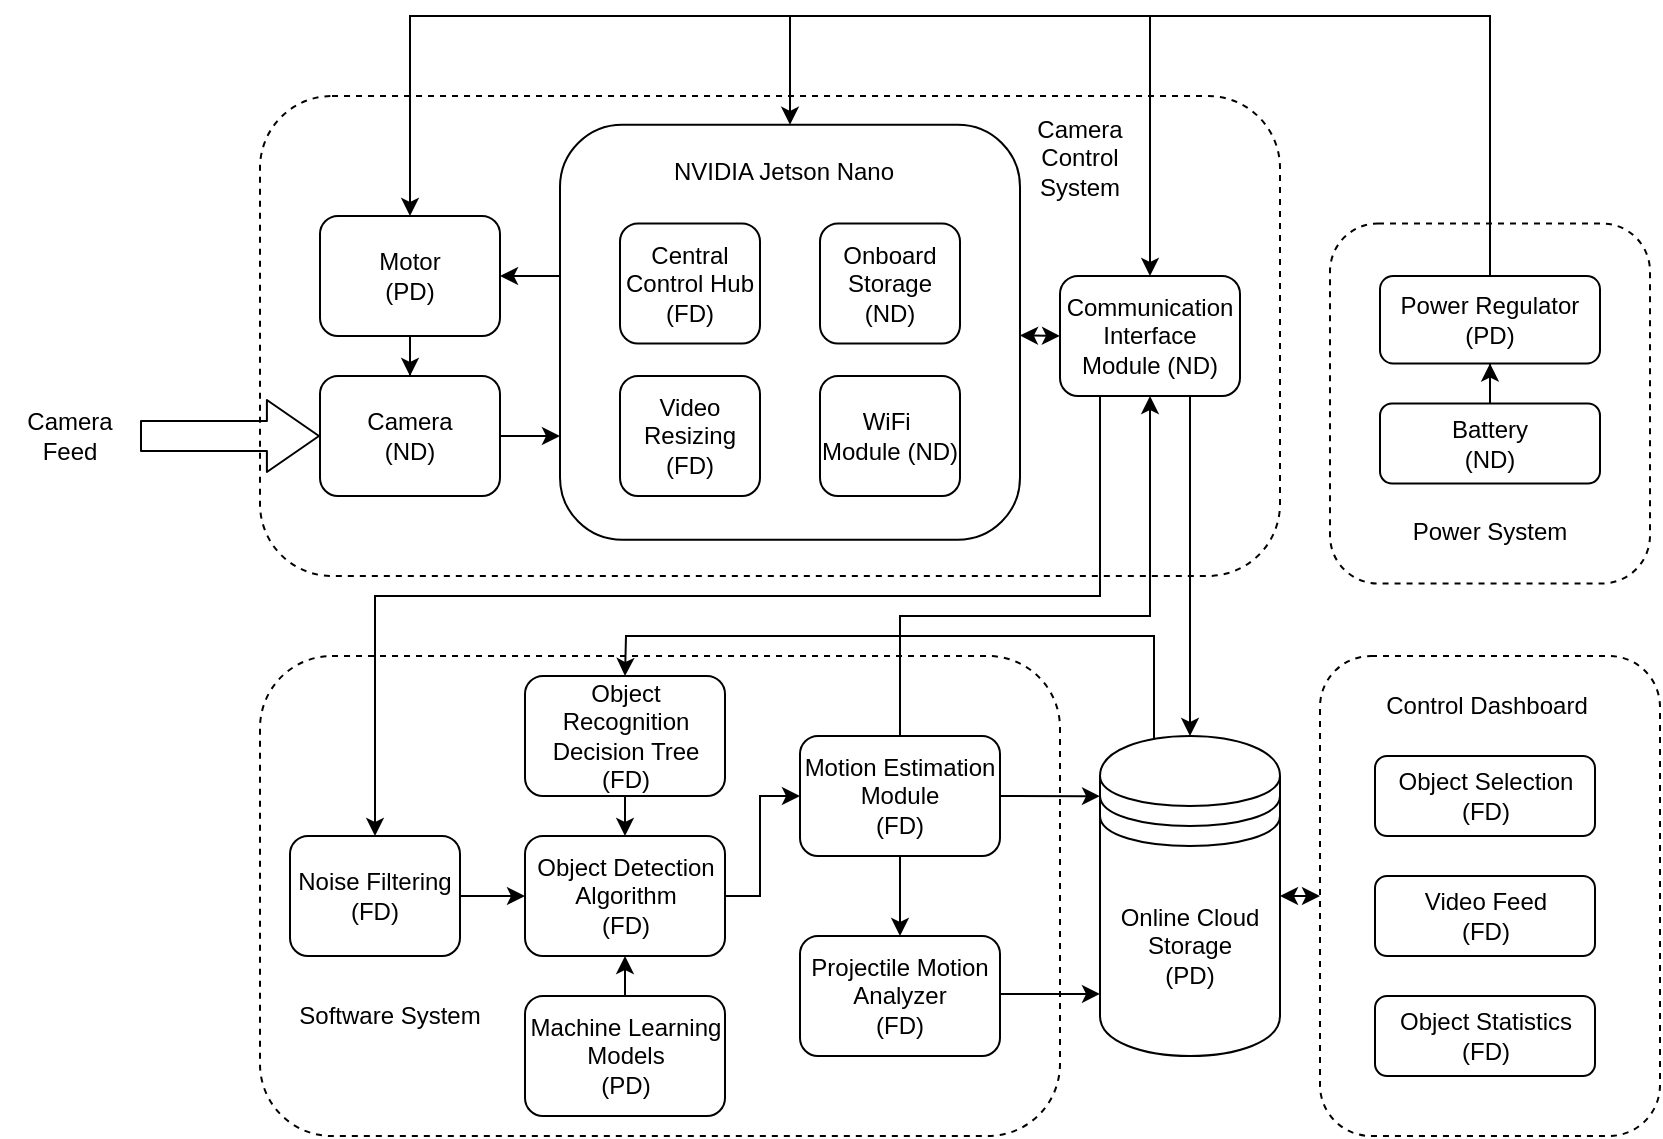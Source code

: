 <mxfile version="13.4.1" type="device"><diagram id="UUUPEostot-ShDx1aIZf" name="Page-1"><mxGraphModel dx="1424" dy="774" grid="1" gridSize="10" guides="1" tooltips="1" connect="1" arrows="1" fold="1" page="1" pageScale="1" pageWidth="1100" pageHeight="850" math="0" shadow="0"><root><mxCell id="0"/><mxCell id="1" parent="0"/><mxCell id="x-k2czc8gGBnCe0kbk4--4" value="" style="rounded=1;whiteSpace=wrap;html=1;dashed=1;" parent="1" vertex="1"><mxGeometry x="170" y="120" width="510" height="240" as="geometry"/></mxCell><mxCell id="r6ttgjGPFbFn-3_FlTWy-14" style="edgeStyle=orthogonalEdgeStyle;rounded=0;orthogonalLoop=1;jettySize=auto;html=1;entryX=1;entryY=0.5;entryDx=0;entryDy=0;" parent="1" source="r6ttgjGPFbFn-3_FlTWy-2" target="x-k2czc8gGBnCe0kbk4--14" edge="1"><mxGeometry relative="1" as="geometry"><Array as="points"><mxPoint x="350" y="210"/><mxPoint x="350" y="210"/></Array></mxGeometry></mxCell><mxCell id="r6ttgjGPFbFn-3_FlTWy-2" value="" style="rounded=1;whiteSpace=wrap;html=1;" parent="1" vertex="1"><mxGeometry x="320" y="134.38" width="230" height="207.5" as="geometry"/></mxCell><mxCell id="x-k2czc8gGBnCe0kbk4--5" value="" style="rounded=1;whiteSpace=wrap;html=1;dashed=1;" parent="1" vertex="1"><mxGeometry x="170" y="400" width="400" height="240" as="geometry"/></mxCell><mxCell id="x-k2czc8gGBnCe0kbk4--35" value="" style="rounded=1;whiteSpace=wrap;html=1;dashed=1;" parent="1" vertex="1"><mxGeometry x="700" y="400" width="170" height="240" as="geometry"/></mxCell><mxCell id="x-k2czc8gGBnCe0kbk4--9" value="&lt;div&gt;Camera Control System&lt;/div&gt;&lt;div&gt;&lt;br&gt;&lt;/div&gt;" style="text;html=1;strokeColor=none;fillColor=none;align=center;verticalAlign=middle;whiteSpace=wrap;rounded=0;" parent="1" vertex="1"><mxGeometry x="540" y="148.13" width="80" height="20" as="geometry"/></mxCell><mxCell id="r6ttgjGPFbFn-3_FlTWy-16" style="edgeStyle=orthogonalEdgeStyle;rounded=0;orthogonalLoop=1;jettySize=auto;html=1;" parent="1" source="x-k2czc8gGBnCe0kbk4--10" target="r6ttgjGPFbFn-3_FlTWy-2" edge="1"><mxGeometry relative="1" as="geometry"><Array as="points"><mxPoint x="330" y="290"/><mxPoint x="330" y="290"/></Array></mxGeometry></mxCell><mxCell id="x-k2czc8gGBnCe0kbk4--10" value="&lt;div&gt;Camera&lt;/div&gt;&lt;div&gt;(ND)&lt;br&gt;&lt;/div&gt;" style="rounded=1;whiteSpace=wrap;html=1;" parent="1" vertex="1"><mxGeometry x="200" y="260" width="90" height="60" as="geometry"/></mxCell><mxCell id="x-k2czc8gGBnCe0kbk4--11" value="" style="shape=flexArrow;endArrow=classic;html=1;width=15;endSize=8.35;entryX=0;entryY=0.5;entryDx=0;entryDy=0;" parent="1" target="x-k2czc8gGBnCe0kbk4--10" edge="1"><mxGeometry width="50" height="50" relative="1" as="geometry"><mxPoint x="110" y="290" as="sourcePoint"/><mxPoint x="80" y="80" as="targetPoint"/></mxGeometry></mxCell><mxCell id="x-k2czc8gGBnCe0kbk4--13" value="Camera Feed" style="text;html=1;strokeColor=none;fillColor=none;align=center;verticalAlign=middle;whiteSpace=wrap;rounded=0;" parent="1" vertex="1"><mxGeometry x="40" y="280" width="70" height="20" as="geometry"/></mxCell><mxCell id="r6ttgjGPFbFn-3_FlTWy-24" style="edgeStyle=orthogonalEdgeStyle;rounded=0;orthogonalLoop=1;jettySize=auto;html=1;entryX=0.5;entryY=0;entryDx=0;entryDy=0;" parent="1" source="x-k2czc8gGBnCe0kbk4--14" target="x-k2czc8gGBnCe0kbk4--10" edge="1"><mxGeometry relative="1" as="geometry"/></mxCell><mxCell id="x-k2czc8gGBnCe0kbk4--14" value="&lt;div&gt;Motor&lt;/div&gt;&lt;div&gt;(PD)&lt;br&gt;&lt;/div&gt;" style="rounded=1;whiteSpace=wrap;html=1;" parent="1" vertex="1"><mxGeometry x="200" y="180" width="90" height="60" as="geometry"/></mxCell><mxCell id="x-k2czc8gGBnCe0kbk4--17" value="&lt;div&gt;Video Resizing&lt;/div&gt;&lt;div&gt;(FD)&lt;br&gt;&lt;/div&gt;" style="rounded=1;whiteSpace=wrap;html=1;" parent="1" vertex="1"><mxGeometry x="350" y="260" width="70" height="60" as="geometry"/></mxCell><mxCell id="x-k2czc8gGBnCe0kbk4--25" value="&lt;div&gt;Central Control Hub&lt;/div&gt;&lt;div&gt;(FD)&lt;br&gt;&lt;/div&gt;" style="rounded=1;whiteSpace=wrap;html=1;" parent="1" vertex="1"><mxGeometry x="350" y="183.75" width="70" height="60" as="geometry"/></mxCell><mxCell id="r6ttgjGPFbFn-3_FlTWy-27" style="edgeStyle=orthogonalEdgeStyle;rounded=0;orthogonalLoop=1;jettySize=auto;html=1;entryX=0.5;entryY=0;entryDx=0;entryDy=0;startArrow=none;startFill=0;" parent="1" source="x-k2czc8gGBnCe0kbk4--39" target="x-k2czc8gGBnCe0kbk4--37" edge="1"><mxGeometry relative="1" as="geometry"><mxPoint x="615" y="380" as="targetPoint"/><Array as="points"><mxPoint x="590" y="370"/><mxPoint x="228" y="370"/></Array></mxGeometry></mxCell><mxCell id="x-k2czc8gGBnCe0kbk4--39" value="Communication Interface Module (ND)" style="rounded=1;whiteSpace=wrap;html=1;" parent="1" vertex="1"><mxGeometry x="570" y="210" width="90" height="60" as="geometry"/></mxCell><mxCell id="x-k2czc8gGBnCe0kbk4--27" value="&lt;div&gt;Software System&lt;/div&gt;" style="text;html=1;strokeColor=none;fillColor=none;align=center;verticalAlign=middle;whiteSpace=wrap;rounded=0;" parent="1" vertex="1"><mxGeometry x="185" y="570" width="100" height="20" as="geometry"/></mxCell><mxCell id="x-k2czc8gGBnCe0kbk4--52" value="" style="edgeStyle=orthogonalEdgeStyle;rounded=0;orthogonalLoop=1;jettySize=auto;html=1;" parent="1" source="x-k2czc8gGBnCe0kbk4--37" target="x-k2czc8gGBnCe0kbk4--51" edge="1"><mxGeometry relative="1" as="geometry"><Array as="points"><mxPoint x="250" y="530"/><mxPoint x="250" y="530"/></Array></mxGeometry></mxCell><mxCell id="x-k2czc8gGBnCe0kbk4--37" value="&lt;div&gt;Noise Filtering&lt;/div&gt;&lt;div&gt;(FD)&lt;br&gt;&lt;/div&gt;" style="rounded=1;whiteSpace=wrap;html=1;" parent="1" vertex="1"><mxGeometry x="185" y="490" width="85" height="60" as="geometry"/></mxCell><mxCell id="x-k2czc8gGBnCe0kbk4--51" value="&lt;div&gt;Object Detection Algorithm &lt;br&gt;&lt;/div&gt;&lt;div&gt;(FD)&lt;/div&gt;" style="rounded=1;whiteSpace=wrap;html=1;" parent="1" vertex="1"><mxGeometry x="302.5" y="490" width="100" height="60" as="geometry"/></mxCell><mxCell id="5kdtZsIlJj3E3UQMMfuo-12" value="&lt;div&gt;Machine Learning Models &lt;br&gt;&lt;/div&gt;&lt;div&gt;(PD)&lt;/div&gt;" style="rounded=1;whiteSpace=wrap;html=1;" parent="1" vertex="1"><mxGeometry x="302.5" y="570" width="100" height="60" as="geometry"/></mxCell><mxCell id="x-k2czc8gGBnCe0kbk4--54" value="Object Recognition Decision Tree (FD)" style="rounded=1;whiteSpace=wrap;html=1;" parent="1" vertex="1"><mxGeometry x="302.5" y="410" width="100" height="60" as="geometry"/></mxCell><mxCell id="x-k2czc8gGBnCe0kbk4--38" value="Control Dashboard" style="text;html=1;align=center;verticalAlign=middle;resizable=0;points=[];autosize=1;" parent="1" vertex="1"><mxGeometry x="727.5" y="415" width="110" height="20" as="geometry"/></mxCell><mxCell id="x-k2czc8gGBnCe0kbk4--45" value="&lt;div&gt;Video Feed&lt;/div&gt;&lt;div&gt;(FD)&lt;br&gt;&lt;/div&gt;" style="rounded=1;whiteSpace=wrap;html=1;" parent="1" vertex="1"><mxGeometry x="727.5" y="510" width="110" height="40" as="geometry"/></mxCell><mxCell id="x-k2czc8gGBnCe0kbk4--46" value="&lt;div&gt;Object Statistics&lt;/div&gt;&lt;div&gt;(FD)&lt;br&gt; &lt;/div&gt;" style="rounded=1;whiteSpace=wrap;html=1;" parent="1" vertex="1"><mxGeometry x="727.5" y="570" width="110" height="40" as="geometry"/></mxCell><mxCell id="x-k2czc8gGBnCe0kbk4--47" value="&lt;div&gt;Object Selection&lt;/div&gt;&lt;div&gt;(FD)&lt;br&gt;&lt;/div&gt;" style="rounded=1;whiteSpace=wrap;html=1;" parent="1" vertex="1"><mxGeometry x="727.5" y="450" width="110" height="40" as="geometry"/></mxCell><mxCell id="x-k2czc8gGBnCe0kbk4--65" value="" style="rounded=1;whiteSpace=wrap;html=1;dashed=1;" parent="1" vertex="1"><mxGeometry x="705" y="183.75" width="160" height="180" as="geometry"/></mxCell><mxCell id="r6ttgjGPFbFn-3_FlTWy-21" style="edgeStyle=orthogonalEdgeStyle;rounded=0;orthogonalLoop=1;jettySize=auto;html=1;entryX=0.5;entryY=1;entryDx=0;entryDy=0;" parent="1" source="x-k2czc8gGBnCe0kbk4--66" target="x-k2czc8gGBnCe0kbk4--67" edge="1"><mxGeometry relative="1" as="geometry"/></mxCell><mxCell id="x-k2czc8gGBnCe0kbk4--66" value="&lt;div&gt;Battery&lt;/div&gt;&lt;div&gt;(ND)&lt;br&gt;&lt;/div&gt;" style="rounded=1;whiteSpace=wrap;html=1;" parent="1" vertex="1"><mxGeometry x="730" y="273.75" width="110" height="40" as="geometry"/></mxCell><mxCell id="r6ttgjGPFbFn-3_FlTWy-23" style="edgeStyle=orthogonalEdgeStyle;rounded=0;orthogonalLoop=1;jettySize=auto;html=1;entryX=0.5;entryY=0;entryDx=0;entryDy=0;" parent="1" source="x-k2czc8gGBnCe0kbk4--67" target="x-k2czc8gGBnCe0kbk4--14" edge="1"><mxGeometry relative="1" as="geometry"><mxPoint x="600" y="50" as="targetPoint"/><Array as="points"><mxPoint x="785" y="80"/><mxPoint x="245" y="80"/></Array></mxGeometry></mxCell><mxCell id="x-k2czc8gGBnCe0kbk4--67" value="&lt;div&gt;Power Regulator&lt;/div&gt;&lt;div&gt;(PD)&lt;br&gt;&lt;/div&gt;" style="rounded=1;whiteSpace=wrap;html=1;" parent="1" vertex="1"><mxGeometry x="730" y="210" width="110" height="43.75" as="geometry"/></mxCell><mxCell id="r6ttgjGPFbFn-3_FlTWy-3" value="NVIDIA Jetson Nano" style="text;html=1;strokeColor=none;fillColor=none;align=center;verticalAlign=middle;whiteSpace=wrap;rounded=0;" parent="1" vertex="1"><mxGeometry x="362.5" y="148.13" width="137.5" height="20" as="geometry"/></mxCell><mxCell id="r6ttgjGPFbFn-3_FlTWy-17" value="" style="endArrow=classic;startArrow=classic;html=1;entryX=0;entryY=0.5;entryDx=0;entryDy=0;" parent="1" source="r6ttgjGPFbFn-3_FlTWy-2" target="x-k2czc8gGBnCe0kbk4--39" edge="1"><mxGeometry width="50" height="50" relative="1" as="geometry"><mxPoint x="500" y="290" as="sourcePoint"/><mxPoint x="550" y="240" as="targetPoint"/></mxGeometry></mxCell><mxCell id="r6ttgjGPFbFn-3_FlTWy-19" value="&lt;div&gt;Power System&lt;/div&gt;" style="text;html=1;strokeColor=none;fillColor=none;align=center;verticalAlign=middle;whiteSpace=wrap;rounded=0;" parent="1" vertex="1"><mxGeometry x="745" y="327.5" width="80" height="20" as="geometry"/></mxCell><mxCell id="r6ttgjGPFbFn-3_FlTWy-25" value="" style="endArrow=classic;html=1;" parent="1" target="r6ttgjGPFbFn-3_FlTWy-2" edge="1"><mxGeometry width="50" height="50" relative="1" as="geometry"><mxPoint x="435" y="80" as="sourcePoint"/><mxPoint x="550" y="453.13" as="targetPoint"/></mxGeometry></mxCell><mxCell id="r6ttgjGPFbFn-3_FlTWy-26" value="" style="endArrow=classic;html=1;entryX=0.5;entryY=0;entryDx=0;entryDy=0;" parent="1" target="x-k2czc8gGBnCe0kbk4--39" edge="1"><mxGeometry width="50" height="50" relative="1" as="geometry"><mxPoint x="615" y="80" as="sourcePoint"/><mxPoint x="570" y="410" as="targetPoint"/></mxGeometry></mxCell><mxCell id="5kdtZsIlJj3E3UQMMfuo-15" value="" style="endArrow=classic;html=1;entryX=0.5;entryY=1;entryDx=0;entryDy=0;exitX=0.5;exitY=0;exitDx=0;exitDy=0;" parent="1" source="5kdtZsIlJj3E3UQMMfuo-12" target="x-k2czc8gGBnCe0kbk4--51" edge="1"><mxGeometry width="50" height="50" relative="1" as="geometry"><mxPoint x="520" y="460" as="sourcePoint"/><mxPoint x="570" y="410" as="targetPoint"/></mxGeometry></mxCell><mxCell id="5kdtZsIlJj3E3UQMMfuo-18" value="&lt;div&gt;Motion Estimation Module&lt;/div&gt;&lt;div&gt;(FD)&lt;br&gt;&lt;/div&gt;" style="rounded=1;whiteSpace=wrap;html=1;" parent="1" vertex="1"><mxGeometry x="440" y="440" width="100" height="60" as="geometry"/></mxCell><mxCell id="5kdtZsIlJj3E3UQMMfuo-22" value="&lt;div&gt;Projectile Motion Analyzer&lt;/div&gt;&lt;div&gt;(FD)&lt;br&gt;&lt;/div&gt;" style="rounded=1;whiteSpace=wrap;html=1;" parent="1" vertex="1"><mxGeometry x="440" y="540" width="100" height="60" as="geometry"/></mxCell><mxCell id="5kdtZsIlJj3E3UQMMfuo-19" value="" style="endArrow=classic;html=1;exitX=0.5;exitY=1;exitDx=0;exitDy=0;" parent="1" source="x-k2czc8gGBnCe0kbk4--54" target="x-k2czc8gGBnCe0kbk4--51" edge="1"><mxGeometry width="50" height="50" relative="1" as="geometry"><mxPoint x="520" y="460" as="sourcePoint"/><mxPoint x="570" y="410" as="targetPoint"/></mxGeometry></mxCell><mxCell id="5kdtZsIlJj3E3UQMMfuo-20" value="" style="endArrow=classic;html=1;exitX=1;exitY=0.5;exitDx=0;exitDy=0;entryX=0;entryY=0.5;entryDx=0;entryDy=0;rounded=0;" parent="1" source="x-k2czc8gGBnCe0kbk4--51" target="5kdtZsIlJj3E3UQMMfuo-18" edge="1"><mxGeometry width="50" height="50" relative="1" as="geometry"><mxPoint x="520" y="460" as="sourcePoint"/><mxPoint x="570" y="410" as="targetPoint"/><Array as="points"><mxPoint x="420" y="520"/><mxPoint x="420" y="470"/></Array></mxGeometry></mxCell><mxCell id="5kdtZsIlJj3E3UQMMfuo-25" value="" style="endArrow=classic;html=1;exitX=0.5;exitY=1;exitDx=0;exitDy=0;entryX=0.5;entryY=0;entryDx=0;entryDy=0;" parent="1" source="5kdtZsIlJj3E3UQMMfuo-18" target="5kdtZsIlJj3E3UQMMfuo-22" edge="1"><mxGeometry width="50" height="50" relative="1" as="geometry"><mxPoint x="520" y="460" as="sourcePoint"/><mxPoint x="570" y="410" as="targetPoint"/></mxGeometry></mxCell><mxCell id="5kdtZsIlJj3E3UQMMfuo-29" value="" style="endArrow=classic;html=1;entryX=0.5;entryY=0;entryDx=0;entryDy=0;rounded=0;exitX=0.3;exitY=0.019;exitDx=0;exitDy=0;exitPerimeter=0;" parent="1" source="5kdtZsIlJj3E3UQMMfuo-31" target="x-k2czc8gGBnCe0kbk4--54" edge="1"><mxGeometry width="50" height="50" relative="1" as="geometry"><mxPoint x="630" y="430" as="sourcePoint"/><mxPoint x="570" y="410" as="targetPoint"/><Array as="points"><mxPoint x="617" y="390"/><mxPoint x="353" y="390"/></Array></mxGeometry></mxCell><mxCell id="5kdtZsIlJj3E3UQMMfuo-31" value="&lt;div&gt;Online Cloud Storage&lt;/div&gt;&lt;div&gt;(PD)&lt;br&gt;&lt;/div&gt;" style="shape=datastore;whiteSpace=wrap;html=1;" parent="1" vertex="1"><mxGeometry x="590" y="440" width="90" height="160" as="geometry"/></mxCell><mxCell id="5kdtZsIlJj3E3UQMMfuo-38" value="" style="endArrow=classic;html=1;exitX=1;exitY=0.5;exitDx=0;exitDy=0;entryX=0;entryY=0.188;entryDx=0;entryDy=0;entryPerimeter=0;" parent="1" source="5kdtZsIlJj3E3UQMMfuo-18" target="5kdtZsIlJj3E3UQMMfuo-31" edge="1"><mxGeometry width="50" height="50" relative="1" as="geometry"><mxPoint x="520" y="460" as="sourcePoint"/><mxPoint x="570" y="410" as="targetPoint"/></mxGeometry></mxCell><mxCell id="5kdtZsIlJj3E3UQMMfuo-39" value="" style="endArrow=classic;html=1;entryX=0;entryY=0.806;entryDx=0;entryDy=0;entryPerimeter=0;" parent="1" target="5kdtZsIlJj3E3UQMMfuo-31" edge="1"><mxGeometry width="50" height="50" relative="1" as="geometry"><mxPoint x="540" y="569" as="sourcePoint"/><mxPoint x="590" y="570" as="targetPoint"/></mxGeometry></mxCell><mxCell id="5kdtZsIlJj3E3UQMMfuo-41" value="" style="endArrow=classic;html=1;entryX=0.5;entryY=1;entryDx=0;entryDy=0;exitX=0.5;exitY=0;exitDx=0;exitDy=0;strokeColor=#000000;rounded=0;" parent="1" source="5kdtZsIlJj3E3UQMMfuo-18" target="x-k2czc8gGBnCe0kbk4--39" edge="1"><mxGeometry width="50" height="50" relative="1" as="geometry"><mxPoint x="520" y="460" as="sourcePoint"/><mxPoint x="570" y="410" as="targetPoint"/><Array as="points"><mxPoint x="490" y="380"/><mxPoint x="615" y="380"/></Array></mxGeometry></mxCell><mxCell id="5kdtZsIlJj3E3UQMMfuo-46" value="" style="endArrow=classic;startArrow=classic;html=1;strokeColor=#000000;entryX=0;entryY=0.5;entryDx=0;entryDy=0;exitX=1;exitY=0.5;exitDx=0;exitDy=0;" parent="1" source="5kdtZsIlJj3E3UQMMfuo-31" target="x-k2czc8gGBnCe0kbk4--35" edge="1"><mxGeometry width="50" height="50" relative="1" as="geometry"><mxPoint x="680" y="510" as="sourcePoint"/><mxPoint x="570" y="410" as="targetPoint"/></mxGeometry></mxCell><mxCell id="SHrd_QOwbgfQwqROk0XY-1" value="&lt;div&gt;Onboard Storage&lt;br&gt;&lt;/div&gt;&lt;div&gt;(ND)&lt;br&gt;&lt;/div&gt;" style="rounded=1;whiteSpace=wrap;html=1;" vertex="1" parent="1"><mxGeometry x="450" y="183.75" width="70" height="60" as="geometry"/></mxCell><mxCell id="SHrd_QOwbgfQwqROk0XY-2" value="&lt;div&gt;WiFi&amp;nbsp; Module (ND)&lt;br&gt;&lt;/div&gt;" style="rounded=1;whiteSpace=wrap;html=1;" vertex="1" parent="1"><mxGeometry x="450" y="260" width="70" height="60" as="geometry"/></mxCell><mxCell id="SHrd_QOwbgfQwqROk0XY-3" value="" style="endArrow=classic;html=1;entryX=0.5;entryY=0;entryDx=0;entryDy=0;" edge="1" parent="1" target="5kdtZsIlJj3E3UQMMfuo-31"><mxGeometry width="50" height="50" relative="1" as="geometry"><mxPoint x="635" y="270" as="sourcePoint"/><mxPoint x="570" y="370" as="targetPoint"/></mxGeometry></mxCell></root></mxGraphModel></diagram></mxfile>